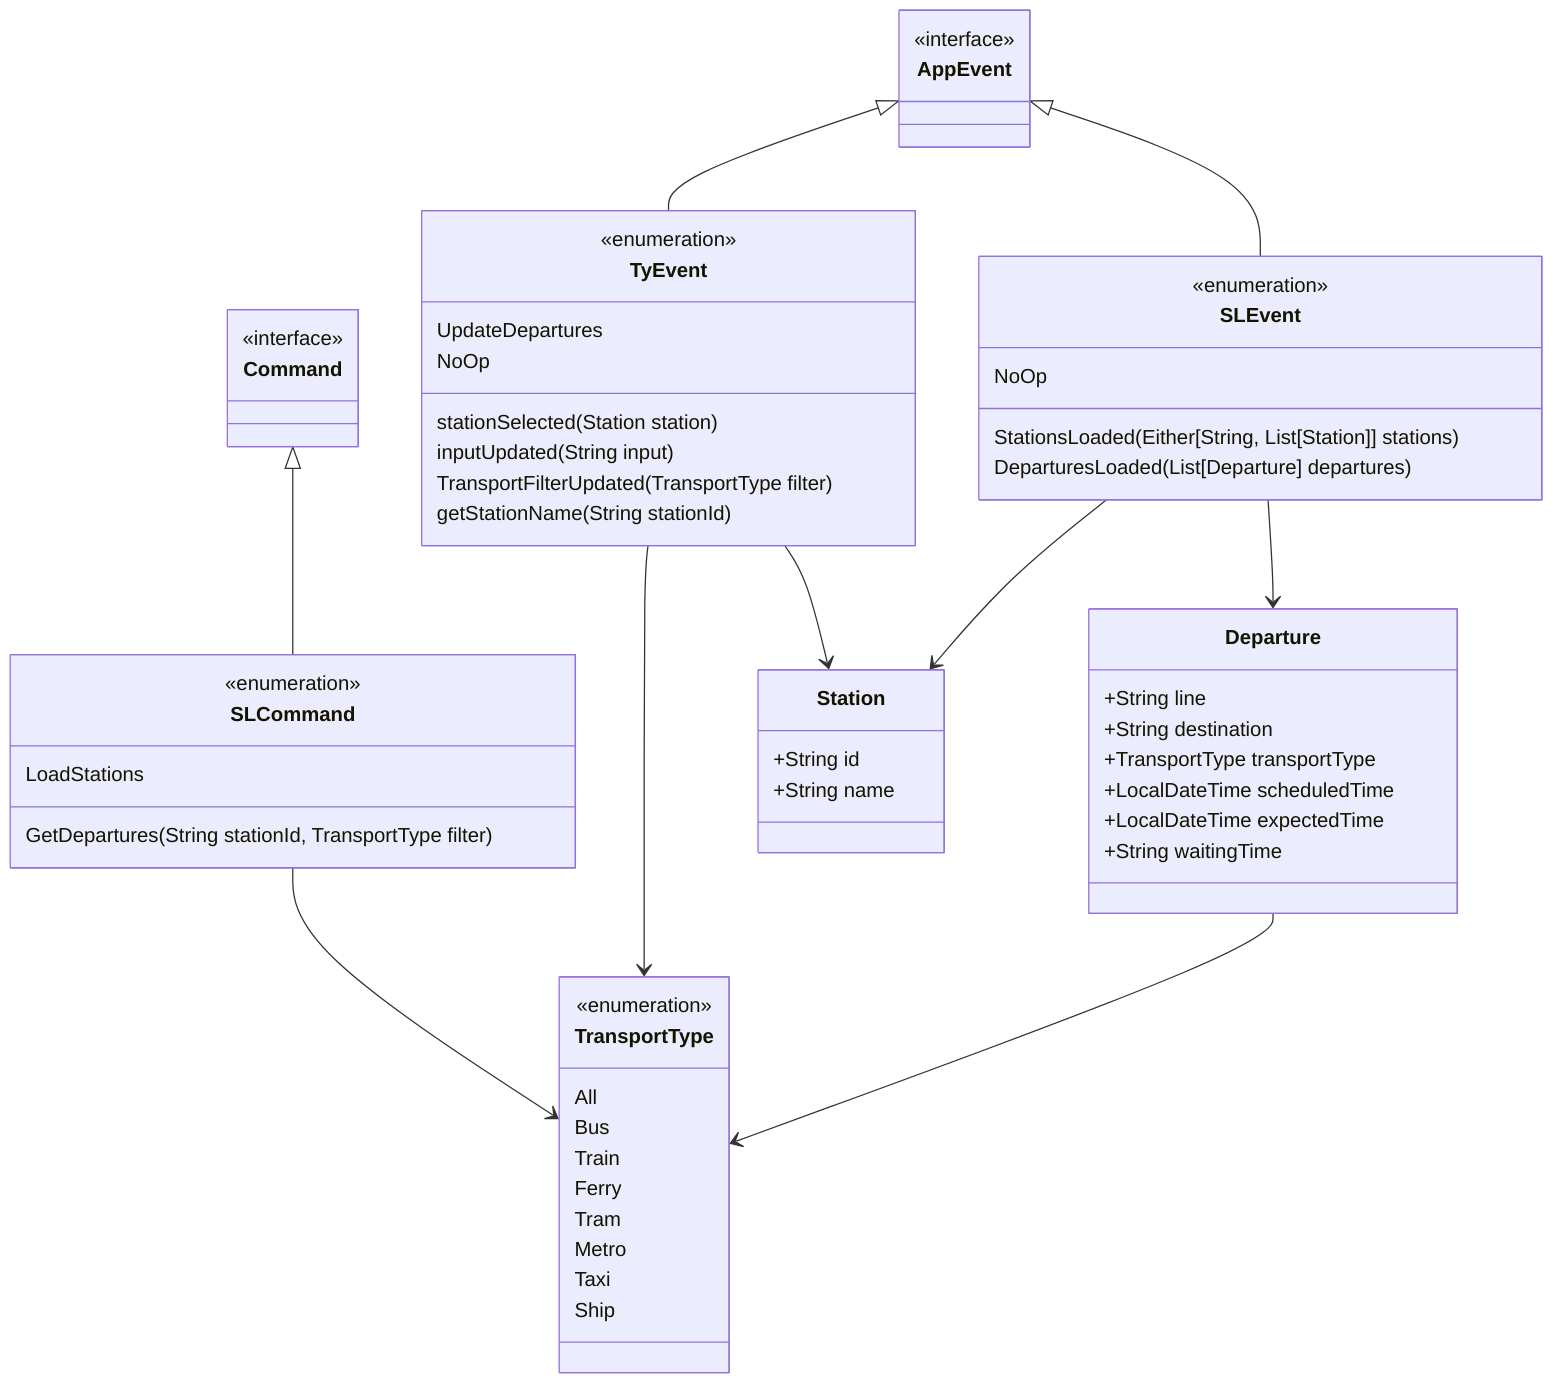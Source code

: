 classDiagram
    class TransportType {
        <<enumeration>>
        All
        Bus
        Train
        Ferry
        Tram
        Metro
        Taxi
        Ship
    }

    class Station {
        +String id
        +String name
    }

    class Departure {
        +String line
        +String destination
        +TransportType transportType
        +LocalDateTime scheduledTime
        +LocalDateTime expectedTime
        +String waitingTime
    }



    class Command {
        <<interface>>
    }

    class SLCommand {
        <<enumeration>>
        LoadStations
        GetDepartures(String stationId, TransportType filter)
    }



    class AppEvent {
        <<interface>>
    }

    class SLEvent {
        <<enumeration>>
        StationsLoaded(Either[String, List[Station]] stations)
        DeparturesLoaded(List[Departure] departures)
        NoOp
    }

    class TyEvent {
        <<enumeration>>
        stationSelected(Station station)
        inputUpdated(String input)
        TransportFilterUpdated(TransportType filter)
        getStationName(String stationId)
        UpdateDepartures
        NoOp
    }

    AppEvent <|-- TyEvent
    Command <|-- SLCommand
    AppEvent <|-- SLEvent

    Departure --> TransportType
    SLCommand --> TransportType
    TyEvent --> TransportType
    SLEvent --> Station
    SLEvent --> Departure
    TyEvent --> Station